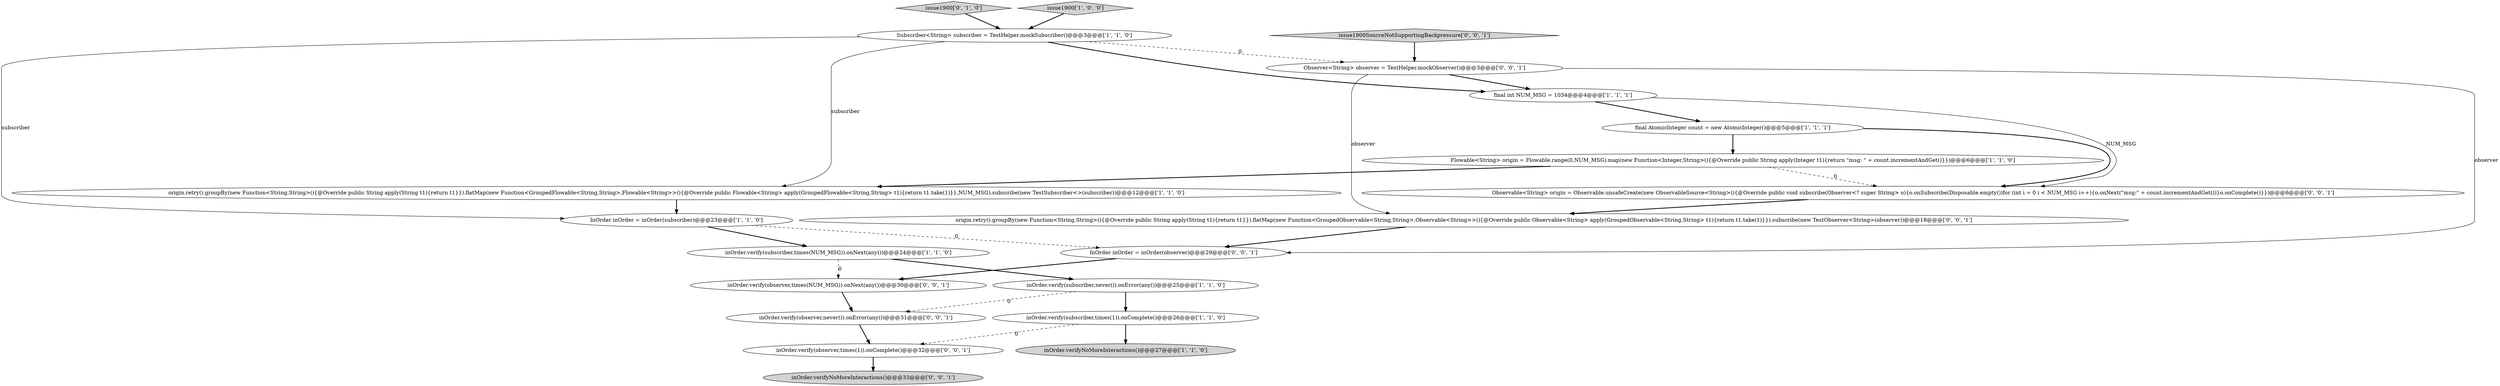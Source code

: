 digraph {
14 [style = filled, label = "Observer<String> observer = TestHelper.mockObserver()@@@3@@@['0', '0', '1']", fillcolor = white, shape = ellipse image = "AAA0AAABBB3BBB"];
9 [style = filled, label = "inOrder.verifyNoMoreInteractions()@@@27@@@['1', '1', '0']", fillcolor = lightgray, shape = ellipse image = "AAA0AAABBB1BBB"];
18 [style = filled, label = "inOrder.verify(observer,never()).onError(any())@@@31@@@['0', '0', '1']", fillcolor = white, shape = ellipse image = "AAA0AAABBB3BBB"];
0 [style = filled, label = "InOrder inOrder = inOrder(subscriber)@@@23@@@['1', '1', '0']", fillcolor = white, shape = ellipse image = "AAA0AAABBB1BBB"];
12 [style = filled, label = "origin.retry().groupBy(new Function<String,String>(){@Override public String apply(String t1){return t1}}).flatMap(new Function<GroupedObservable<String,String>,Observable<String>>(){@Override public Observable<String> apply(GroupedObservable<String,String> t1){return t1.take(1)}}).subscribe(new TestObserver<String>(observer))@@@18@@@['0', '0', '1']", fillcolor = white, shape = ellipse image = "AAA0AAABBB3BBB"];
2 [style = filled, label = "inOrder.verify(subscriber,never()).onError(any())@@@25@@@['1', '1', '0']", fillcolor = white, shape = ellipse image = "AAA0AAABBB1BBB"];
8 [style = filled, label = "origin.retry().groupBy(new Function<String,String>(){@Override public String apply(String t1){return t1}}).flatMap(new Function<GroupedFlowable<String,String>,Flowable<String>>(){@Override public Flowable<String> apply(GroupedFlowable<String,String> t1){return t1.take(1)}},NUM_MSG).subscribe(new TestSubscriber<>(subscriber))@@@12@@@['1', '1', '0']", fillcolor = white, shape = ellipse image = "AAA0AAABBB1BBB"];
7 [style = filled, label = "Flowable<String> origin = Flowable.range(0,NUM_MSG).map(new Function<Integer,String>(){@Override public String apply(Integer t1){return \"msg: \" + count.incrementAndGet()}})@@@6@@@['1', '1', '0']", fillcolor = white, shape = ellipse image = "AAA0AAABBB1BBB"];
20 [style = filled, label = "issue1900SourceNotSupportingBackpressure['0', '0', '1']", fillcolor = lightgray, shape = diamond image = "AAA0AAABBB3BBB"];
16 [style = filled, label = "InOrder inOrder = inOrder(observer)@@@29@@@['0', '0', '1']", fillcolor = white, shape = ellipse image = "AAA0AAABBB3BBB"];
6 [style = filled, label = "final AtomicInteger count = new AtomicInteger()@@@5@@@['1', '1', '1']", fillcolor = white, shape = ellipse image = "AAA0AAABBB1BBB"];
1 [style = filled, label = "inOrder.verify(subscriber,times(NUM_MSG)).onNext(any())@@@24@@@['1', '1', '0']", fillcolor = white, shape = ellipse image = "AAA0AAABBB1BBB"];
19 [style = filled, label = "inOrder.verify(observer,times(NUM_MSG)).onNext(any())@@@30@@@['0', '0', '1']", fillcolor = white, shape = ellipse image = "AAA0AAABBB3BBB"];
13 [style = filled, label = "Observable<String> origin = Observable.unsafeCreate(new ObservableSource<String>(){@Override public void subscribe(Observer<? super String> o){o.onSubscribe(Disposable.empty())for (int i = 0 i < NUM_MSG i++){o.onNext(\"msg:\" + count.incrementAndGet())}o.onComplete()}})@@@6@@@['0', '0', '1']", fillcolor = white, shape = ellipse image = "AAA0AAABBB3BBB"];
11 [style = filled, label = "issue1900['0', '1', '0']", fillcolor = lightgray, shape = diamond image = "AAA0AAABBB2BBB"];
10 [style = filled, label = "Subscriber<String> subscriber = TestHelper.mockSubscriber()@@@3@@@['1', '1', '0']", fillcolor = white, shape = ellipse image = "AAA0AAABBB1BBB"];
17 [style = filled, label = "inOrder.verifyNoMoreInteractions()@@@33@@@['0', '0', '1']", fillcolor = lightgray, shape = ellipse image = "AAA0AAABBB3BBB"];
5 [style = filled, label = "issue1900['1', '0', '0']", fillcolor = lightgray, shape = diamond image = "AAA0AAABBB1BBB"];
3 [style = filled, label = "final int NUM_MSG = 1034@@@4@@@['1', '1', '1']", fillcolor = white, shape = ellipse image = "AAA0AAABBB1BBB"];
15 [style = filled, label = "inOrder.verify(observer,times(1)).onComplete()@@@32@@@['0', '0', '1']", fillcolor = white, shape = ellipse image = "AAA0AAABBB3BBB"];
4 [style = filled, label = "inOrder.verify(subscriber,times(1)).onComplete()@@@26@@@['1', '1', '0']", fillcolor = white, shape = ellipse image = "AAA0AAABBB1BBB"];
4->9 [style = bold, label=""];
5->10 [style = bold, label=""];
14->3 [style = bold, label=""];
19->18 [style = bold, label=""];
14->16 [style = solid, label="observer"];
1->19 [style = dashed, label="0"];
18->15 [style = bold, label=""];
0->16 [style = dashed, label="0"];
3->6 [style = bold, label=""];
10->3 [style = bold, label=""];
20->14 [style = bold, label=""];
12->16 [style = bold, label=""];
16->19 [style = bold, label=""];
7->8 [style = bold, label=""];
2->4 [style = bold, label=""];
3->13 [style = solid, label="NUM_MSG"];
8->0 [style = bold, label=""];
15->17 [style = bold, label=""];
13->12 [style = bold, label=""];
14->12 [style = solid, label="observer"];
11->10 [style = bold, label=""];
0->1 [style = bold, label=""];
4->15 [style = dashed, label="0"];
6->13 [style = bold, label=""];
10->0 [style = solid, label="subscriber"];
10->8 [style = solid, label="subscriber"];
7->13 [style = dashed, label="0"];
2->18 [style = dashed, label="0"];
1->2 [style = bold, label=""];
6->7 [style = bold, label=""];
10->14 [style = dashed, label="0"];
}
